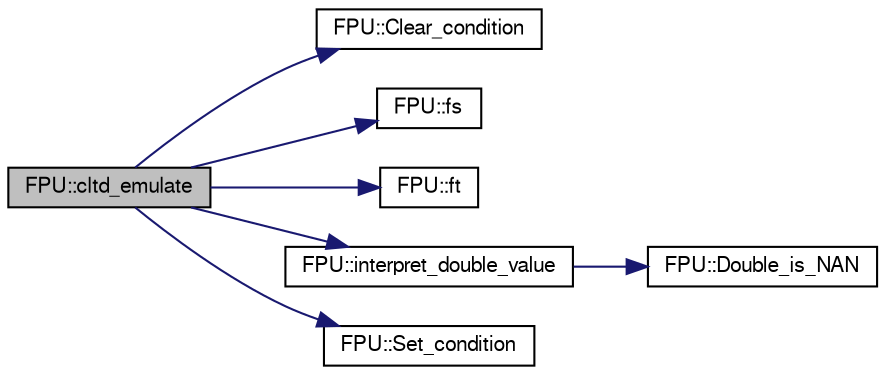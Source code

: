 digraph G
{
  edge [fontname="FreeSans",fontsize="10",labelfontname="FreeSans",labelfontsize="10"];
  node [fontname="FreeSans",fontsize="10",shape=record];
  rankdir=LR;
  Node1 [label="FPU::cltd_emulate",height=0.2,width=0.4,color="black", fillcolor="grey75", style="filled" fontcolor="black"];
  Node1 -> Node2 [color="midnightblue",fontsize="10",style="solid"];
  Node2 [label="FPU::Clear_condition",height=0.2,width=0.4,color="black", fillcolor="white", style="filled",URL="$classFPU.html#a88f9eec5026c8cbb0221fbd0491d3140"];
  Node1 -> Node3 [color="midnightblue",fontsize="10",style="solid"];
  Node3 [label="FPU::fs",height=0.2,width=0.4,color="black", fillcolor="white", style="filled",URL="$classFPU.html#a3b845c4dcf416d853d11466b20c4d479"];
  Node1 -> Node4 [color="midnightblue",fontsize="10",style="solid"];
  Node4 [label="FPU::ft",height=0.2,width=0.4,color="black", fillcolor="white", style="filled",URL="$classFPU.html#aebbaa139c9609776428483b9b44f3da9"];
  Node1 -> Node5 [color="midnightblue",fontsize="10",style="solid"];
  Node5 [label="FPU::interpret_double_value",height=0.2,width=0.4,color="black", fillcolor="white", style="filled",URL="$classFPU.html#a4e2113932d665c4e45d7e88c63ddde36"];
  Node5 -> Node6 [color="midnightblue",fontsize="10",style="solid"];
  Node6 [label="FPU::Double_is_NAN",height=0.2,width=0.4,color="black", fillcolor="white", style="filled",URL="$classFPU.html#ac2c3bf00c3a2c1c1fe81f1dd44b446ac"];
  Node1 -> Node7 [color="midnightblue",fontsize="10",style="solid"];
  Node7 [label="FPU::Set_condition",height=0.2,width=0.4,color="black", fillcolor="white", style="filled",URL="$classFPU.html#a5520a13dac0d050832a245f43f6d5a38"];
}
